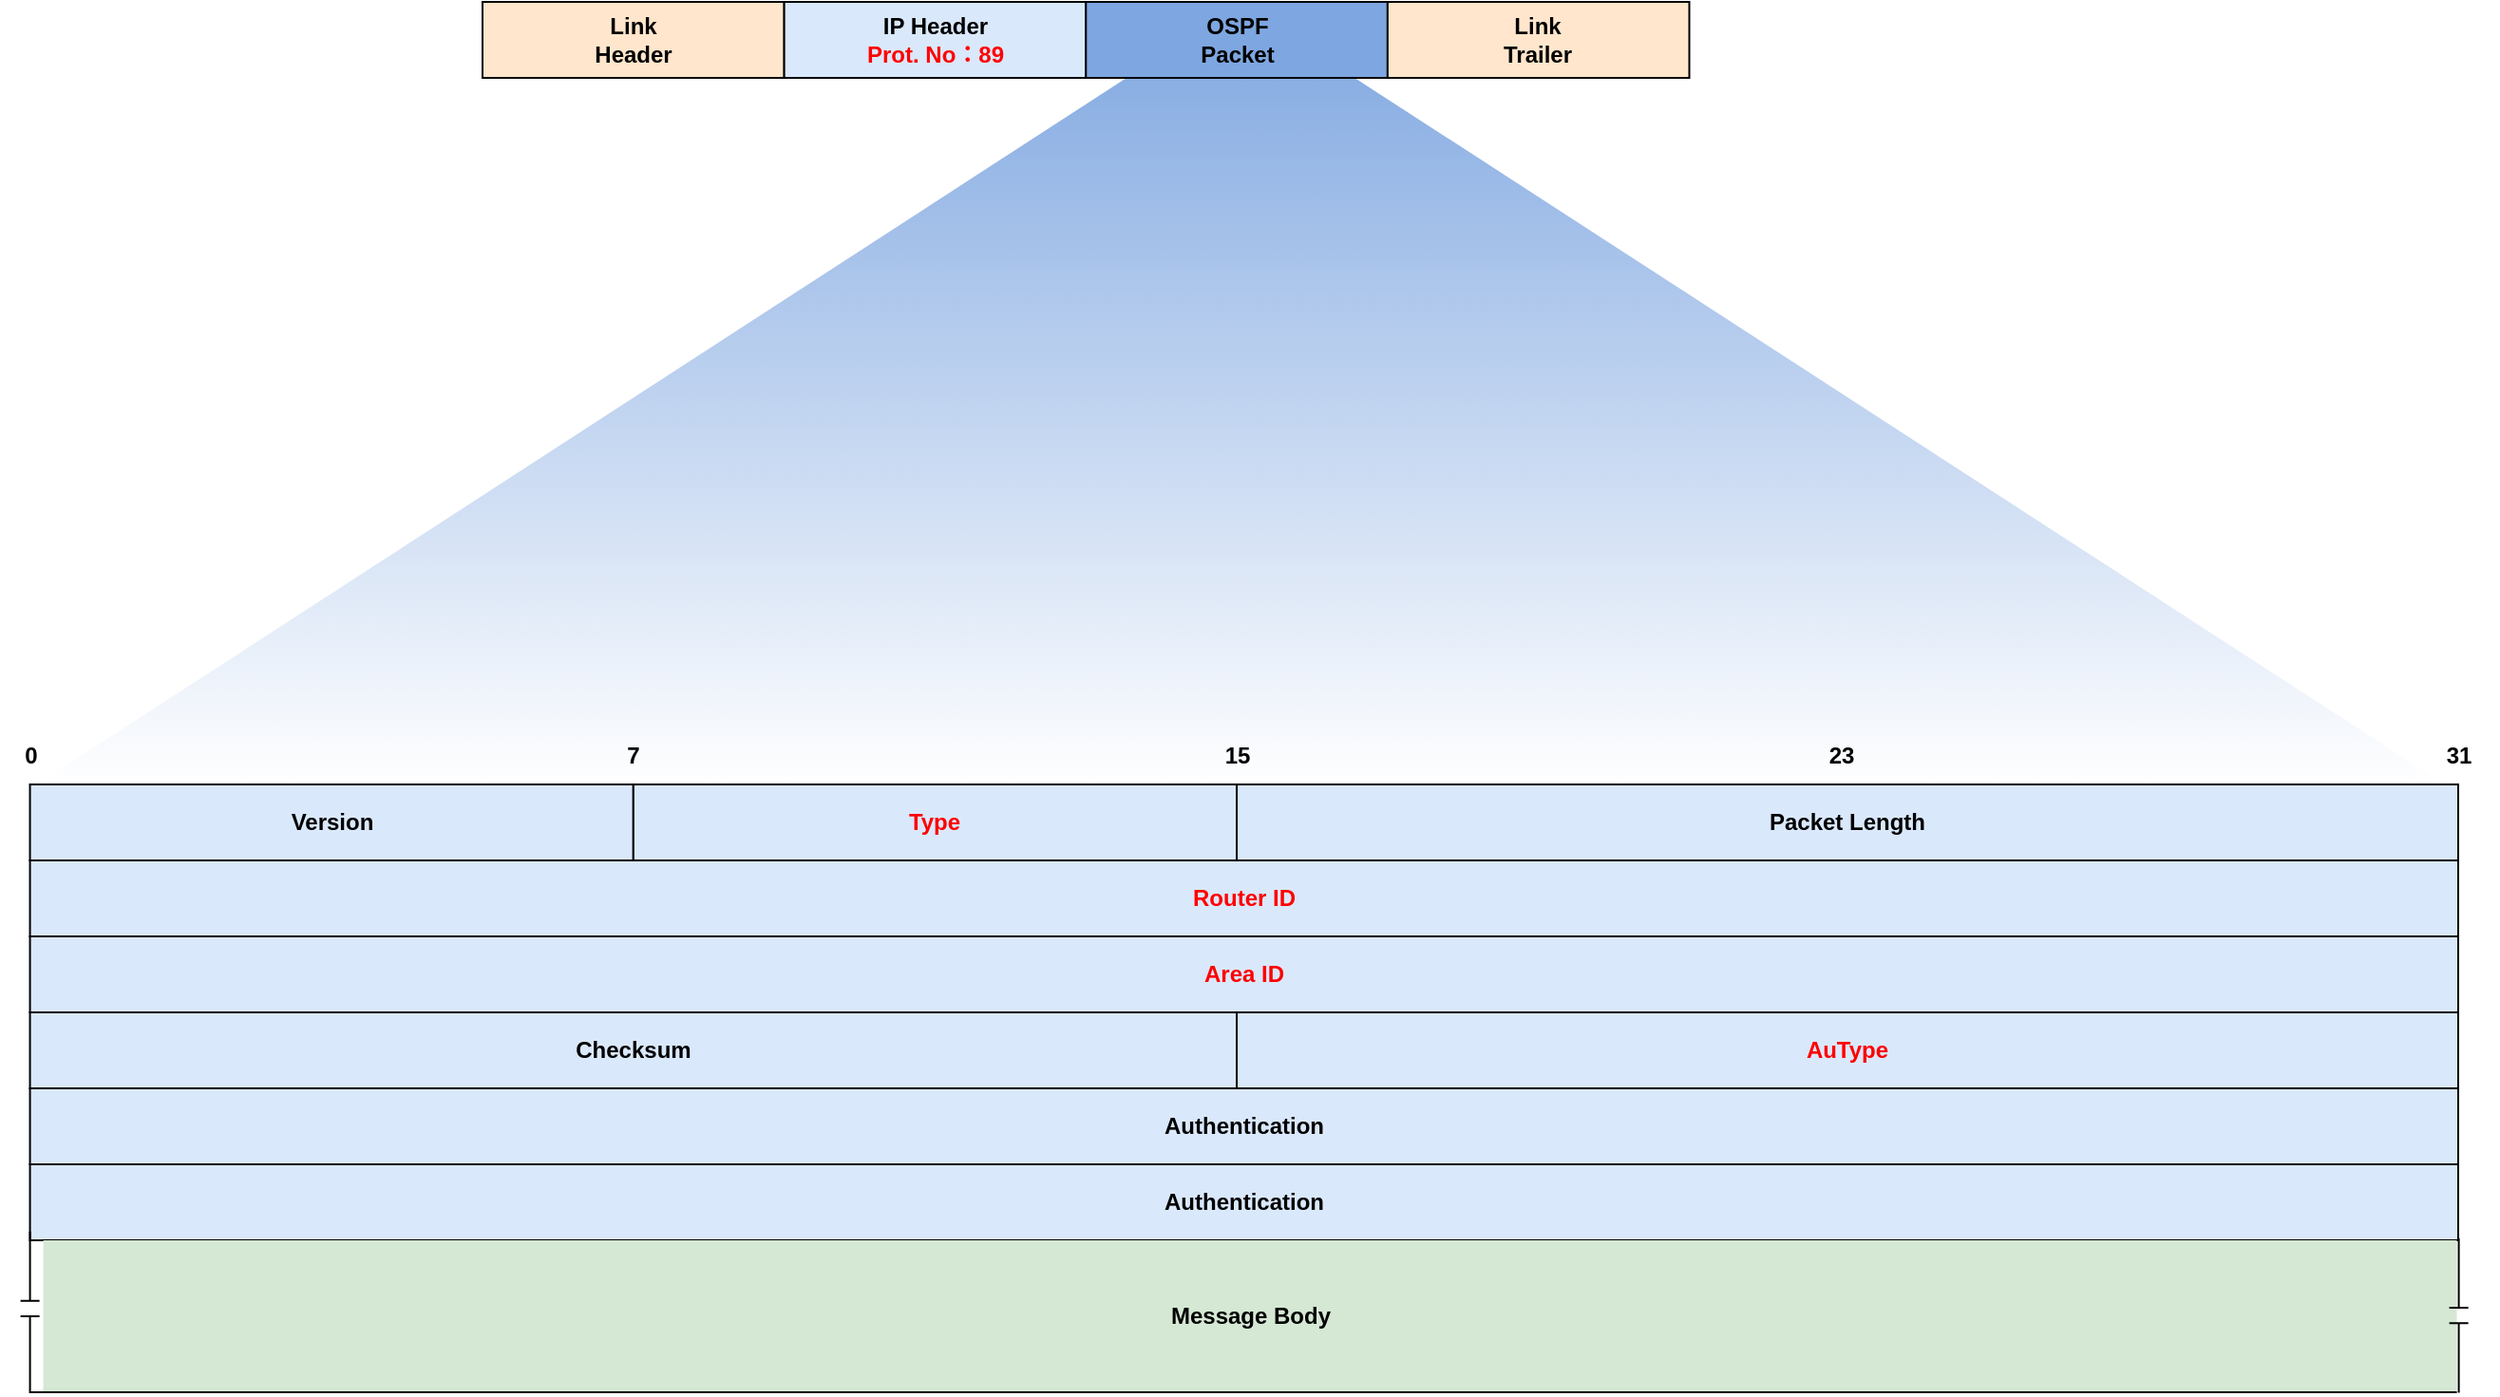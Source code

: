 <mxfile version="27.0.9">
  <diagram name="第1頁" id="iiF-ppT_YzT107-j3Q70">
    <mxGraphModel dx="2379" dy="1227" grid="1" gridSize="10" guides="1" tooltips="1" connect="1" arrows="1" fold="1" page="1" pageScale="1" pageWidth="1169" pageHeight="827" math="0" shadow="0">
      <root>
        <mxCell id="0" />
        <mxCell id="1" parent="0" />
        <mxCell id="JdNBekKXm11peiDzdA5H-22" value="" style="triangle;whiteSpace=wrap;html=1;rotation=-90;gradientColor=#7EA6E0;gradientDirection=east;strokeColor=none;fontStyle=1" parent="1" vertex="1">
          <mxGeometry x="473.33" y="-361.91" width="411.6" height="1269.58" as="geometry" />
        </mxCell>
        <mxCell id="JdNBekKXm11peiDzdA5H-1" value="&lt;span&gt;Version&lt;/span&gt;" style="rounded=0;whiteSpace=wrap;html=1;fillColor=#dae8fc;strokeColor=#000000;fontStyle=1" parent="1" vertex="1">
          <mxGeometry x="41.777" y="478" width="317.626" height="40" as="geometry" />
        </mxCell>
        <mxCell id="JdNBekKXm11peiDzdA5H-4" value="&lt;span&gt;&lt;font style=&quot;color: rgb(255, 0, 0);&quot;&gt;Type&lt;/font&gt;&lt;/span&gt;" style="rounded=0;whiteSpace=wrap;html=1;fillColor=#dae8fc;strokeColor=#000000;fontStyle=1" parent="1" vertex="1">
          <mxGeometry x="359.404" y="478" width="317.626" height="40" as="geometry" />
        </mxCell>
        <mxCell id="JdNBekKXm11peiDzdA5H-5" value="Packet Length" style="rounded=0;whiteSpace=wrap;html=1;fillColor=#dae8fc;strokeColor=#000000;fontStyle=1" parent="1" vertex="1">
          <mxGeometry x="677.03" y="478" width="642.97" height="40" as="geometry" />
        </mxCell>
        <mxCell id="JdNBekKXm11peiDzdA5H-6" value="&lt;font style=&quot;color: rgb(255, 0, 0);&quot;&gt;Router ID&lt;/font&gt;" style="rounded=0;whiteSpace=wrap;html=1;fillColor=#dae8fc;strokeColor=#000000;fontStyle=1" parent="1" vertex="1">
          <mxGeometry x="41.78" y="518" width="1278.22" height="40" as="geometry" />
        </mxCell>
        <mxCell id="JdNBekKXm11peiDzdA5H-7" value="&lt;font style=&quot;color: rgb(255, 0, 0);&quot;&gt;Area ID&lt;/font&gt;" style="rounded=0;whiteSpace=wrap;html=1;fillColor=#dae8fc;strokeColor=#000000;fontStyle=1" parent="1" vertex="1">
          <mxGeometry x="41.78" y="558" width="1278.22" height="40" as="geometry" />
        </mxCell>
        <mxCell id="JdNBekKXm11peiDzdA5H-8" value="&lt;span&gt;0&lt;/span&gt;" style="text;html=1;align=center;verticalAlign=middle;resizable=0;points=[];autosize=1;strokeColor=none;fillColor=none;fontStyle=1" parent="1" vertex="1">
          <mxGeometry x="26.79" y="448" width="30" height="30" as="geometry" />
        </mxCell>
        <mxCell id="JdNBekKXm11peiDzdA5H-9" value="&lt;span&gt;7&lt;/span&gt;" style="text;html=1;align=center;verticalAlign=middle;resizable=0;points=[];autosize=1;strokeColor=none;fillColor=none;fontStyle=1" parent="1" vertex="1">
          <mxGeometry x="344.406" y="448" width="30" height="30" as="geometry" />
        </mxCell>
        <mxCell id="JdNBekKXm11peiDzdA5H-10" value="&lt;span&gt;15&lt;/span&gt;" style="text;html=1;align=center;verticalAlign=middle;resizable=0;points=[];autosize=1;strokeColor=none;fillColor=none;fontStyle=1" parent="1" vertex="1">
          <mxGeometry x="657.026" y="448" width="40" height="30" as="geometry" />
        </mxCell>
        <mxCell id="JdNBekKXm11peiDzdA5H-11" value="&lt;span&gt;31&lt;/span&gt;" style="text;html=1;align=center;verticalAlign=middle;resizable=0;points=[];autosize=1;strokeColor=none;fillColor=none;fontStyle=1" parent="1" vertex="1">
          <mxGeometry x="1300.303" y="448" width="40" height="30" as="geometry" />
        </mxCell>
        <mxCell id="JdNBekKXm11peiDzdA5H-12" value="Checksum" style="rounded=0;whiteSpace=wrap;html=1;fillColor=#dae8fc;strokeColor=#000000;fontStyle=1" parent="1" vertex="1">
          <mxGeometry x="41.777" y="598" width="635.252" height="40" as="geometry" />
        </mxCell>
        <mxCell id="JdNBekKXm11peiDzdA5H-13" value="&lt;font style=&quot;color: rgb(255, 0, 0);&quot;&gt;AuType&lt;/font&gt;" style="rounded=0;whiteSpace=wrap;html=1;fillColor=#dae8fc;strokeColor=#000000;fontStyle=1" parent="1" vertex="1">
          <mxGeometry x="677.03" y="598" width="642.97" height="40" as="geometry" />
        </mxCell>
        <mxCell id="JdNBekKXm11peiDzdA5H-14" value="Authentication" style="rounded=0;whiteSpace=wrap;html=1;fillColor=#dae8fc;strokeColor=#000000;fontStyle=1" parent="1" vertex="1">
          <mxGeometry x="41.78" y="638" width="1278.22" height="40" as="geometry" />
        </mxCell>
        <mxCell id="JdNBekKXm11peiDzdA5H-15" value="Link&lt;div&gt;Header&lt;/div&gt;" style="rounded=0;whiteSpace=wrap;html=1;fillColor=#ffe6cc;strokeColor=#000000;fontStyle=1" parent="1" vertex="1">
          <mxGeometry x="279.997" y="66" width="158.813" height="40" as="geometry" />
        </mxCell>
        <mxCell id="JdNBekKXm11peiDzdA5H-19" value="IP Header&lt;div&gt;&lt;font style=&quot;color: rgb(255, 0, 0);&quot;&gt;Prot. No：89&lt;/font&gt;&lt;/div&gt;" style="rounded=0;whiteSpace=wrap;html=1;fillColor=#dae8fc;strokeColor=#000000;fontStyle=1" parent="1" vertex="1">
          <mxGeometry x="438.81" y="66" width="158.813" height="40" as="geometry" />
        </mxCell>
        <mxCell id="JdNBekKXm11peiDzdA5H-20" value="&lt;font style=&quot;color: rgb(0, 0, 0);&quot;&gt;OSPF&lt;/font&gt;&lt;div&gt;&lt;font style=&quot;color: rgb(0, 0, 0);&quot;&gt;Packet&lt;/font&gt;&lt;/div&gt;" style="rounded=0;whiteSpace=wrap;html=1;fillColor=#7EA6E0;fontColor=#ffffff;strokeColor=#000000;fontStyle=1" parent="1" vertex="1">
          <mxGeometry x="597.623" y="66" width="158.813" height="40" as="geometry" />
        </mxCell>
        <mxCell id="JdNBekKXm11peiDzdA5H-21" value="Link&lt;div&gt;Trailer&lt;/div&gt;" style="rounded=0;whiteSpace=wrap;html=1;fillColor=#ffe6cc;strokeColor=#000000;fontStyle=1" parent="1" vertex="1">
          <mxGeometry x="756.436" y="66" width="158.813" height="40" as="geometry" />
        </mxCell>
        <mxCell id="JdNBekKXm11peiDzdA5H-23" value="Authentication" style="rounded=0;whiteSpace=wrap;html=1;fillColor=#dae8fc;strokeColor=#000000;fontStyle=1" parent="1" vertex="1">
          <mxGeometry x="41.78" y="678" width="1278.22" height="40" as="geometry" />
        </mxCell>
        <mxCell id="JdNBekKXm11peiDzdA5H-28" value="Message Body" style="rounded=0;whiteSpace=wrap;html=1;fillColor=#d5e8d4;strokeColor=none;fontStyle=1" parent="1" vertex="1">
          <mxGeometry x="48.777" y="718" width="1270.504" height="80" as="geometry" />
        </mxCell>
        <mxCell id="JdNBekKXm11peiDzdA5H-33" style="edgeStyle=orthogonalEdgeStyle;rounded=0;orthogonalLoop=1;jettySize=auto;html=1;exitX=1;exitY=0.5;exitDx=0;exitDy=0;exitPerimeter=0;entryX=1;entryY=1;entryDx=0;entryDy=0;endArrow=none;startFill=0;" parent="1" source="JdNBekKXm11peiDzdA5H-31" target="JdNBekKXm11peiDzdA5H-28" edge="1">
          <mxGeometry relative="1" as="geometry">
            <Array as="points">
              <mxPoint x="41.777" y="798" />
            </Array>
          </mxGeometry>
        </mxCell>
        <mxCell id="JdNBekKXm11peiDzdA5H-31" value="" style="pointerEvents=1;verticalLabelPosition=bottom;shadow=0;dashed=0;align=center;html=1;verticalAlign=top;shape=mxgraph.electrical.capacitors.capacitor_1;rotation=90;" parent="1" vertex="1">
          <mxGeometry x="1.26" y="748.96" width="81.07" height="10" as="geometry" />
        </mxCell>
        <mxCell id="JdNBekKXm11peiDzdA5H-35" value="" style="pointerEvents=1;verticalLabelPosition=bottom;shadow=0;dashed=0;align=center;html=1;verticalAlign=top;shape=mxgraph.electrical.capacitors.capacitor_1;rotation=90;" parent="1" vertex="1">
          <mxGeometry x="1279.64" y="752.56" width="81.32" height="10" as="geometry" />
        </mxCell>
        <mxCell id="pXS-dHeCjH33uzan4Y9b-1" value="&lt;span&gt;23&lt;/span&gt;" style="text;html=1;align=center;verticalAlign=middle;resizable=0;points=[];autosize=1;strokeColor=none;fillColor=none;fontStyle=1" parent="1" vertex="1">
          <mxGeometry x="974.653" y="448" width="40" height="30" as="geometry" />
        </mxCell>
      </root>
    </mxGraphModel>
  </diagram>
</mxfile>
